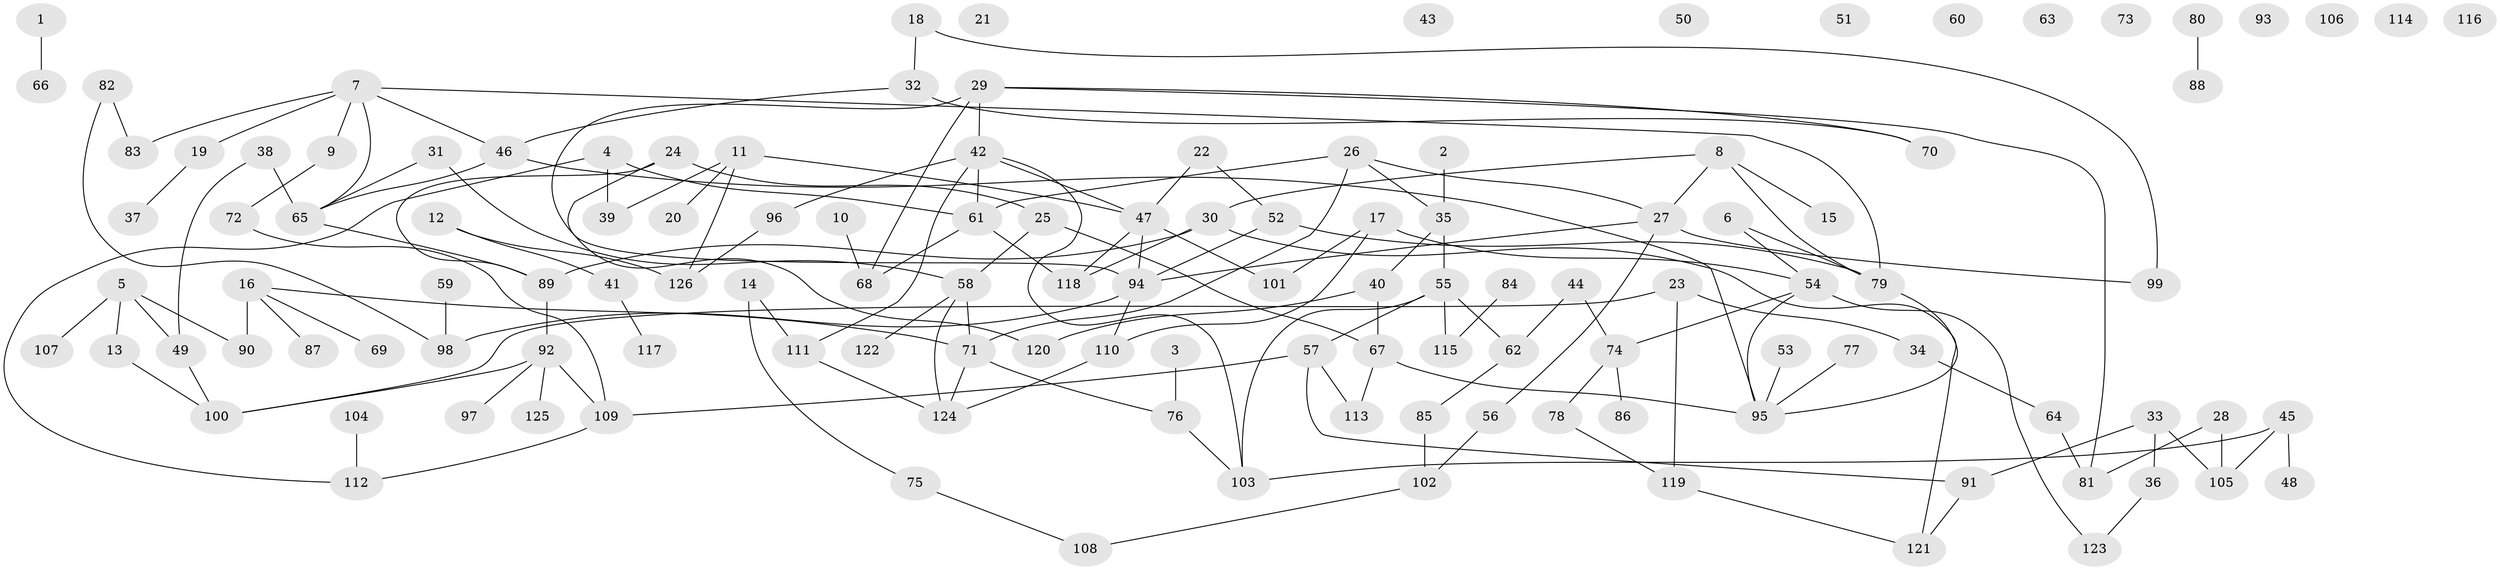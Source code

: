 // Generated by graph-tools (version 1.1) at 2025/00/03/09/25 03:00:55]
// undirected, 126 vertices, 157 edges
graph export_dot {
graph [start="1"]
  node [color=gray90,style=filled];
  1;
  2;
  3;
  4;
  5;
  6;
  7;
  8;
  9;
  10;
  11;
  12;
  13;
  14;
  15;
  16;
  17;
  18;
  19;
  20;
  21;
  22;
  23;
  24;
  25;
  26;
  27;
  28;
  29;
  30;
  31;
  32;
  33;
  34;
  35;
  36;
  37;
  38;
  39;
  40;
  41;
  42;
  43;
  44;
  45;
  46;
  47;
  48;
  49;
  50;
  51;
  52;
  53;
  54;
  55;
  56;
  57;
  58;
  59;
  60;
  61;
  62;
  63;
  64;
  65;
  66;
  67;
  68;
  69;
  70;
  71;
  72;
  73;
  74;
  75;
  76;
  77;
  78;
  79;
  80;
  81;
  82;
  83;
  84;
  85;
  86;
  87;
  88;
  89;
  90;
  91;
  92;
  93;
  94;
  95;
  96;
  97;
  98;
  99;
  100;
  101;
  102;
  103;
  104;
  105;
  106;
  107;
  108;
  109;
  110;
  111;
  112;
  113;
  114;
  115;
  116;
  117;
  118;
  119;
  120;
  121;
  122;
  123;
  124;
  125;
  126;
  1 -- 66;
  2 -- 35;
  3 -- 76;
  4 -- 39;
  4 -- 61;
  4 -- 112;
  5 -- 13;
  5 -- 49;
  5 -- 90;
  5 -- 107;
  6 -- 54;
  6 -- 79;
  7 -- 9;
  7 -- 19;
  7 -- 46;
  7 -- 65;
  7 -- 79;
  7 -- 83;
  8 -- 15;
  8 -- 27;
  8 -- 30;
  8 -- 79;
  9 -- 72;
  10 -- 68;
  11 -- 20;
  11 -- 39;
  11 -- 47;
  11 -- 126;
  12 -- 41;
  12 -- 126;
  13 -- 100;
  14 -- 75;
  14 -- 111;
  16 -- 69;
  16 -- 71;
  16 -- 87;
  16 -- 90;
  17 -- 54;
  17 -- 101;
  17 -- 110;
  18 -- 32;
  18 -- 99;
  19 -- 37;
  22 -- 47;
  22 -- 52;
  23 -- 34;
  23 -- 100;
  23 -- 119;
  24 -- 25;
  24 -- 89;
  24 -- 120;
  25 -- 58;
  25 -- 67;
  26 -- 27;
  26 -- 35;
  26 -- 61;
  26 -- 71;
  27 -- 56;
  27 -- 94;
  27 -- 99;
  28 -- 81;
  28 -- 105;
  29 -- 42;
  29 -- 68;
  29 -- 70;
  29 -- 81;
  29 -- 94;
  30 -- 89;
  30 -- 118;
  30 -- 121;
  31 -- 58;
  31 -- 65;
  32 -- 46;
  32 -- 70;
  33 -- 36;
  33 -- 91;
  33 -- 105;
  34 -- 64;
  35 -- 40;
  35 -- 55;
  36 -- 123;
  38 -- 49;
  38 -- 65;
  40 -- 67;
  40 -- 120;
  41 -- 117;
  42 -- 47;
  42 -- 61;
  42 -- 96;
  42 -- 103;
  42 -- 111;
  44 -- 62;
  44 -- 74;
  45 -- 48;
  45 -- 103;
  45 -- 105;
  46 -- 65;
  46 -- 95;
  47 -- 94;
  47 -- 101;
  47 -- 118;
  49 -- 100;
  52 -- 79;
  52 -- 94;
  53 -- 95;
  54 -- 74;
  54 -- 95;
  54 -- 123;
  55 -- 57;
  55 -- 62;
  55 -- 103;
  55 -- 115;
  56 -- 102;
  57 -- 91;
  57 -- 109;
  57 -- 113;
  58 -- 71;
  58 -- 122;
  58 -- 124;
  59 -- 98;
  61 -- 68;
  61 -- 118;
  62 -- 85;
  64 -- 81;
  65 -- 89;
  67 -- 95;
  67 -- 113;
  71 -- 76;
  71 -- 124;
  72 -- 109;
  74 -- 78;
  74 -- 86;
  75 -- 108;
  76 -- 103;
  77 -- 95;
  78 -- 119;
  79 -- 95;
  80 -- 88;
  82 -- 83;
  82 -- 98;
  84 -- 115;
  85 -- 102;
  89 -- 92;
  91 -- 121;
  92 -- 97;
  92 -- 100;
  92 -- 109;
  92 -- 125;
  94 -- 98;
  94 -- 110;
  96 -- 126;
  102 -- 108;
  104 -- 112;
  109 -- 112;
  110 -- 124;
  111 -- 124;
  119 -- 121;
}
